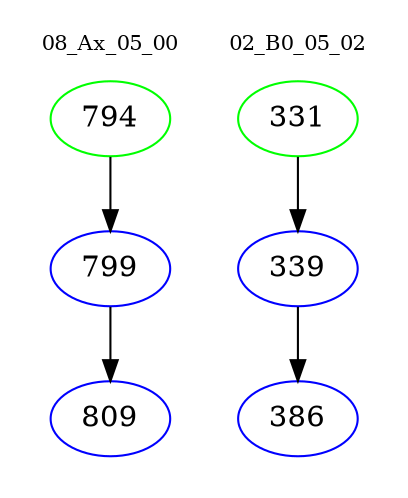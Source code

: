 digraph{
subgraph cluster_0 {
color = white
label = "08_Ax_05_00";
fontsize=10;
T0_794 [label="794", color="green"]
T0_794 -> T0_799 [color="black"]
T0_799 [label="799", color="blue"]
T0_799 -> T0_809 [color="black"]
T0_809 [label="809", color="blue"]
}
subgraph cluster_1 {
color = white
label = "02_B0_05_02";
fontsize=10;
T1_331 [label="331", color="green"]
T1_331 -> T1_339 [color="black"]
T1_339 [label="339", color="blue"]
T1_339 -> T1_386 [color="black"]
T1_386 [label="386", color="blue"]
}
}
